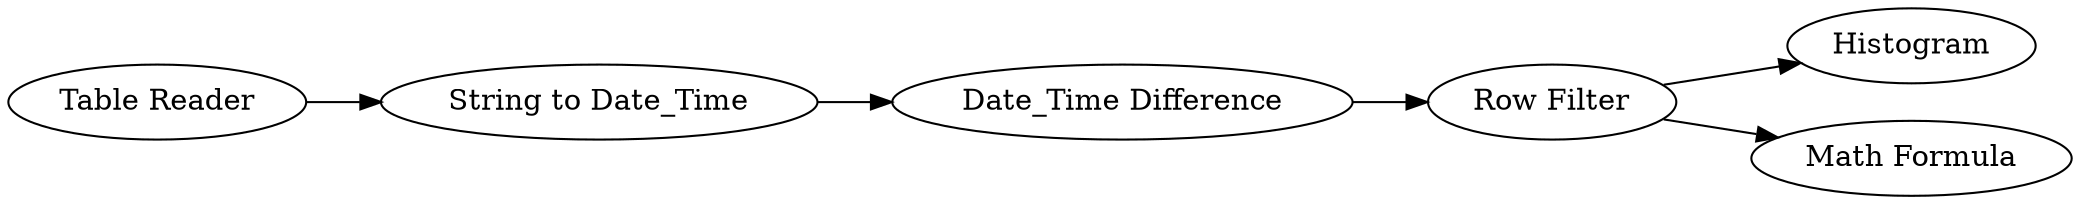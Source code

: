 digraph {
	5 -> 4
	3 -> 5
	5 -> 6
	1 -> 2
	2 -> 3
	5 [label="Row Filter"]
	1 [label="Table Reader"]
	4 [label=Histogram]
	6 [label="Math Formula"]
	3 [label="Date_Time Difference"]
	2 [label="String to Date_Time"]
	rankdir=LR
}
